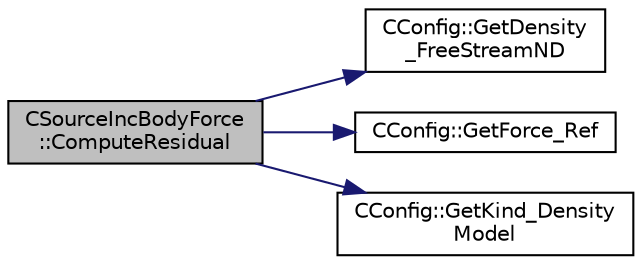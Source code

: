 digraph "CSourceIncBodyForce::ComputeResidual"
{
 // LATEX_PDF_SIZE
  edge [fontname="Helvetica",fontsize="10",labelfontname="Helvetica",labelfontsize="10"];
  node [fontname="Helvetica",fontsize="10",shape=record];
  rankdir="LR";
  Node1 [label="CSourceIncBodyForce\l::ComputeResidual",height=0.2,width=0.4,color="black", fillcolor="grey75", style="filled", fontcolor="black",tooltip="Source term integration for a body force."];
  Node1 -> Node2 [color="midnightblue",fontsize="10",style="solid",fontname="Helvetica"];
  Node2 [label="CConfig::GetDensity\l_FreeStreamND",height=0.2,width=0.4,color="black", fillcolor="white", style="filled",URL="$classCConfig.html#af30dc08c28dd72bfcedc6a5a4e224036",tooltip="Get the value of the non-dimensionalized freestream density."];
  Node1 -> Node3 [color="midnightblue",fontsize="10",style="solid",fontname="Helvetica"];
  Node3 [label="CConfig::GetForce_Ref",height=0.2,width=0.4,color="black", fillcolor="white", style="filled",URL="$classCConfig.html#a91b9b425585093c09d9cb40fed1df72f",tooltip="Get the value of the reference force for non-dimensionalization."];
  Node1 -> Node4 [color="midnightblue",fontsize="10",style="solid",fontname="Helvetica"];
  Node4 [label="CConfig::GetKind_Density\lModel",height=0.2,width=0.4,color="black", fillcolor="white", style="filled",URL="$classCConfig.html#adb4db1f11f1744bc75495a978c6c74a6",tooltip="Option to define the density model for incompressible flows."];
}
